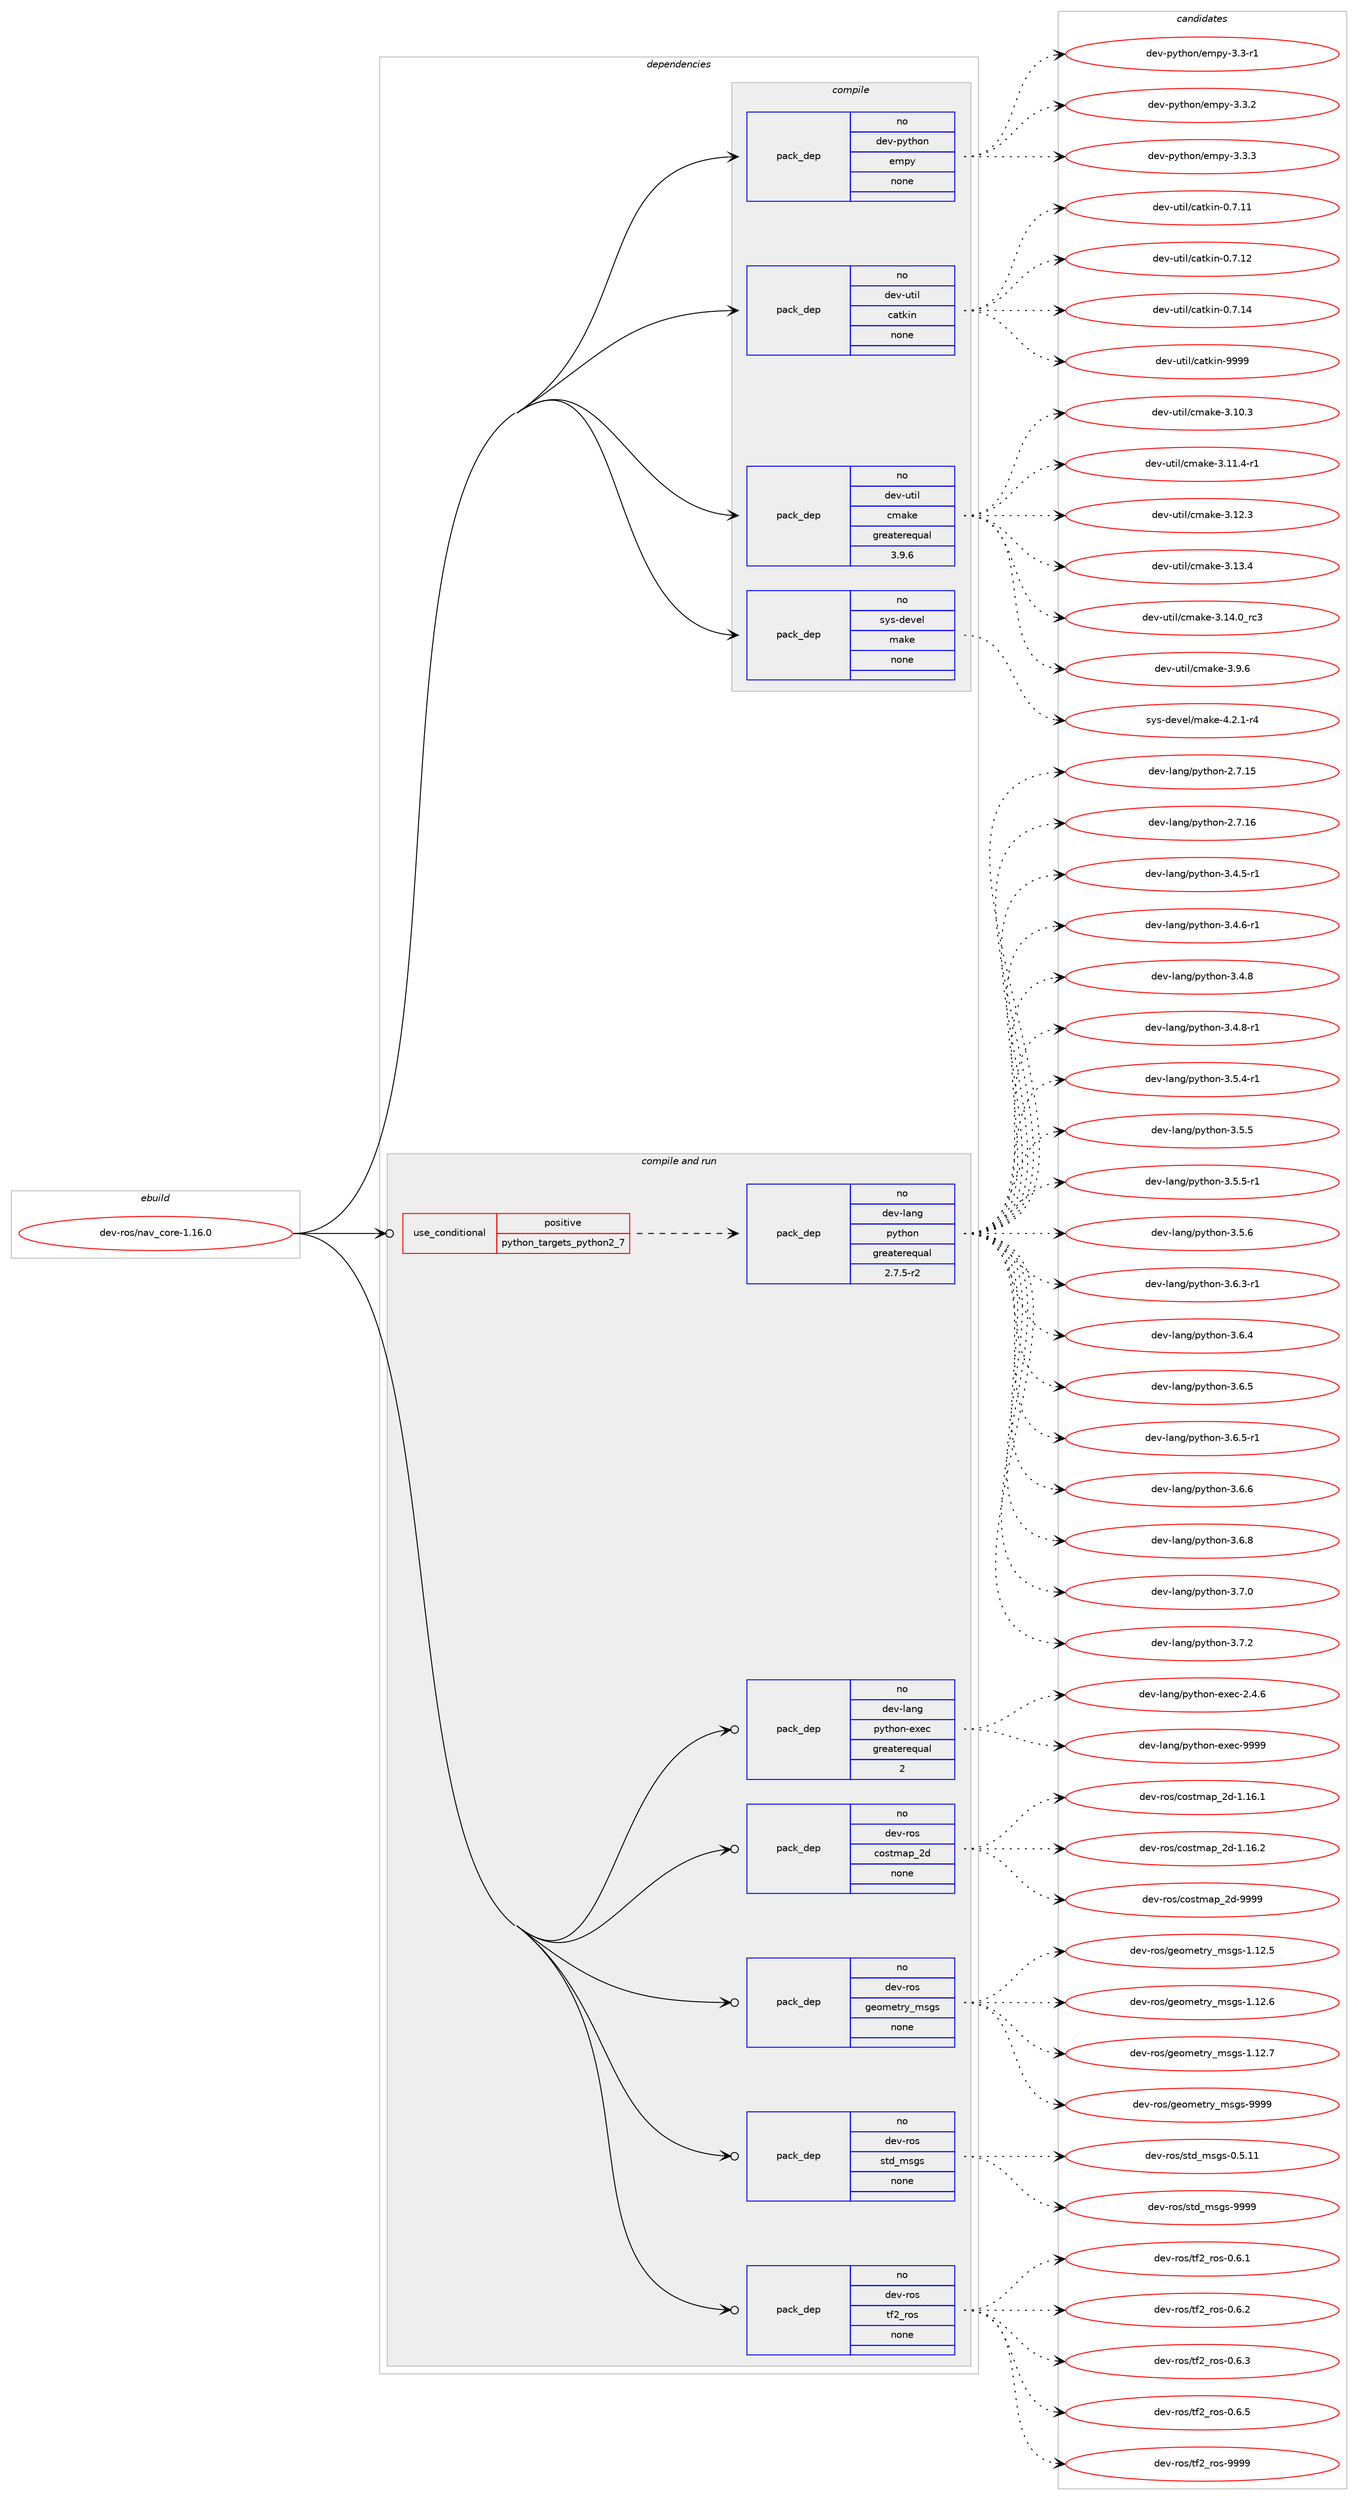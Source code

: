 digraph prolog {

# *************
# Graph options
# *************

newrank=true;
concentrate=true;
compound=true;
graph [rankdir=LR,fontname=Helvetica,fontsize=10,ranksep=1.5];#, ranksep=2.5, nodesep=0.2];
edge  [arrowhead=vee];
node  [fontname=Helvetica,fontsize=10];

# **********
# The ebuild
# **********

subgraph cluster_leftcol {
color=gray;
rank=same;
label=<<i>ebuild</i>>;
id [label="dev-ros/nav_core-1.16.0", color=red, width=4, href="../dev-ros/nav_core-1.16.0.svg"];
}

# ****************
# The dependencies
# ****************

subgraph cluster_midcol {
color=gray;
label=<<i>dependencies</i>>;
subgraph cluster_compile {
fillcolor="#eeeeee";
style=filled;
label=<<i>compile</i>>;
subgraph pack1047767 {
dependency1460254 [label=<<TABLE BORDER="0" CELLBORDER="1" CELLSPACING="0" CELLPADDING="4" WIDTH="220"><TR><TD ROWSPAN="6" CELLPADDING="30">pack_dep</TD></TR><TR><TD WIDTH="110">no</TD></TR><TR><TD>dev-python</TD></TR><TR><TD>empy</TD></TR><TR><TD>none</TD></TR><TR><TD></TD></TR></TABLE>>, shape=none, color=blue];
}
id:e -> dependency1460254:w [weight=20,style="solid",arrowhead="vee"];
subgraph pack1047768 {
dependency1460255 [label=<<TABLE BORDER="0" CELLBORDER="1" CELLSPACING="0" CELLPADDING="4" WIDTH="220"><TR><TD ROWSPAN="6" CELLPADDING="30">pack_dep</TD></TR><TR><TD WIDTH="110">no</TD></TR><TR><TD>dev-util</TD></TR><TR><TD>catkin</TD></TR><TR><TD>none</TD></TR><TR><TD></TD></TR></TABLE>>, shape=none, color=blue];
}
id:e -> dependency1460255:w [weight=20,style="solid",arrowhead="vee"];
subgraph pack1047769 {
dependency1460256 [label=<<TABLE BORDER="0" CELLBORDER="1" CELLSPACING="0" CELLPADDING="4" WIDTH="220"><TR><TD ROWSPAN="6" CELLPADDING="30">pack_dep</TD></TR><TR><TD WIDTH="110">no</TD></TR><TR><TD>dev-util</TD></TR><TR><TD>cmake</TD></TR><TR><TD>greaterequal</TD></TR><TR><TD>3.9.6</TD></TR></TABLE>>, shape=none, color=blue];
}
id:e -> dependency1460256:w [weight=20,style="solid",arrowhead="vee"];
subgraph pack1047770 {
dependency1460257 [label=<<TABLE BORDER="0" CELLBORDER="1" CELLSPACING="0" CELLPADDING="4" WIDTH="220"><TR><TD ROWSPAN="6" CELLPADDING="30">pack_dep</TD></TR><TR><TD WIDTH="110">no</TD></TR><TR><TD>sys-devel</TD></TR><TR><TD>make</TD></TR><TR><TD>none</TD></TR><TR><TD></TD></TR></TABLE>>, shape=none, color=blue];
}
id:e -> dependency1460257:w [weight=20,style="solid",arrowhead="vee"];
}
subgraph cluster_compileandrun {
fillcolor="#eeeeee";
style=filled;
label=<<i>compile and run</i>>;
subgraph cond389097 {
dependency1460258 [label=<<TABLE BORDER="0" CELLBORDER="1" CELLSPACING="0" CELLPADDING="4"><TR><TD ROWSPAN="3" CELLPADDING="10">use_conditional</TD></TR><TR><TD>positive</TD></TR><TR><TD>python_targets_python2_7</TD></TR></TABLE>>, shape=none, color=red];
subgraph pack1047771 {
dependency1460259 [label=<<TABLE BORDER="0" CELLBORDER="1" CELLSPACING="0" CELLPADDING="4" WIDTH="220"><TR><TD ROWSPAN="6" CELLPADDING="30">pack_dep</TD></TR><TR><TD WIDTH="110">no</TD></TR><TR><TD>dev-lang</TD></TR><TR><TD>python</TD></TR><TR><TD>greaterequal</TD></TR><TR><TD>2.7.5-r2</TD></TR></TABLE>>, shape=none, color=blue];
}
dependency1460258:e -> dependency1460259:w [weight=20,style="dashed",arrowhead="vee"];
}
id:e -> dependency1460258:w [weight=20,style="solid",arrowhead="odotvee"];
subgraph pack1047772 {
dependency1460260 [label=<<TABLE BORDER="0" CELLBORDER="1" CELLSPACING="0" CELLPADDING="4" WIDTH="220"><TR><TD ROWSPAN="6" CELLPADDING="30">pack_dep</TD></TR><TR><TD WIDTH="110">no</TD></TR><TR><TD>dev-lang</TD></TR><TR><TD>python-exec</TD></TR><TR><TD>greaterequal</TD></TR><TR><TD>2</TD></TR></TABLE>>, shape=none, color=blue];
}
id:e -> dependency1460260:w [weight=20,style="solid",arrowhead="odotvee"];
subgraph pack1047773 {
dependency1460261 [label=<<TABLE BORDER="0" CELLBORDER="1" CELLSPACING="0" CELLPADDING="4" WIDTH="220"><TR><TD ROWSPAN="6" CELLPADDING="30">pack_dep</TD></TR><TR><TD WIDTH="110">no</TD></TR><TR><TD>dev-ros</TD></TR><TR><TD>costmap_2d</TD></TR><TR><TD>none</TD></TR><TR><TD></TD></TR></TABLE>>, shape=none, color=blue];
}
id:e -> dependency1460261:w [weight=20,style="solid",arrowhead="odotvee"];
subgraph pack1047774 {
dependency1460262 [label=<<TABLE BORDER="0" CELLBORDER="1" CELLSPACING="0" CELLPADDING="4" WIDTH="220"><TR><TD ROWSPAN="6" CELLPADDING="30">pack_dep</TD></TR><TR><TD WIDTH="110">no</TD></TR><TR><TD>dev-ros</TD></TR><TR><TD>geometry_msgs</TD></TR><TR><TD>none</TD></TR><TR><TD></TD></TR></TABLE>>, shape=none, color=blue];
}
id:e -> dependency1460262:w [weight=20,style="solid",arrowhead="odotvee"];
subgraph pack1047775 {
dependency1460263 [label=<<TABLE BORDER="0" CELLBORDER="1" CELLSPACING="0" CELLPADDING="4" WIDTH="220"><TR><TD ROWSPAN="6" CELLPADDING="30">pack_dep</TD></TR><TR><TD WIDTH="110">no</TD></TR><TR><TD>dev-ros</TD></TR><TR><TD>std_msgs</TD></TR><TR><TD>none</TD></TR><TR><TD></TD></TR></TABLE>>, shape=none, color=blue];
}
id:e -> dependency1460263:w [weight=20,style="solid",arrowhead="odotvee"];
subgraph pack1047776 {
dependency1460264 [label=<<TABLE BORDER="0" CELLBORDER="1" CELLSPACING="0" CELLPADDING="4" WIDTH="220"><TR><TD ROWSPAN="6" CELLPADDING="30">pack_dep</TD></TR><TR><TD WIDTH="110">no</TD></TR><TR><TD>dev-ros</TD></TR><TR><TD>tf2_ros</TD></TR><TR><TD>none</TD></TR><TR><TD></TD></TR></TABLE>>, shape=none, color=blue];
}
id:e -> dependency1460264:w [weight=20,style="solid",arrowhead="odotvee"];
}
subgraph cluster_run {
fillcolor="#eeeeee";
style=filled;
label=<<i>run</i>>;
}
}

# **************
# The candidates
# **************

subgraph cluster_choices {
rank=same;
color=gray;
label=<<i>candidates</i>>;

subgraph choice1047767 {
color=black;
nodesep=1;
choice1001011184511212111610411111047101109112121455146514511449 [label="dev-python/empy-3.3-r1", color=red, width=4,href="../dev-python/empy-3.3-r1.svg"];
choice1001011184511212111610411111047101109112121455146514650 [label="dev-python/empy-3.3.2", color=red, width=4,href="../dev-python/empy-3.3.2.svg"];
choice1001011184511212111610411111047101109112121455146514651 [label="dev-python/empy-3.3.3", color=red, width=4,href="../dev-python/empy-3.3.3.svg"];
dependency1460254:e -> choice1001011184511212111610411111047101109112121455146514511449:w [style=dotted,weight="100"];
dependency1460254:e -> choice1001011184511212111610411111047101109112121455146514650:w [style=dotted,weight="100"];
dependency1460254:e -> choice1001011184511212111610411111047101109112121455146514651:w [style=dotted,weight="100"];
}
subgraph choice1047768 {
color=black;
nodesep=1;
choice1001011184511711610510847999711610710511045484655464949 [label="dev-util/catkin-0.7.11", color=red, width=4,href="../dev-util/catkin-0.7.11.svg"];
choice1001011184511711610510847999711610710511045484655464950 [label="dev-util/catkin-0.7.12", color=red, width=4,href="../dev-util/catkin-0.7.12.svg"];
choice1001011184511711610510847999711610710511045484655464952 [label="dev-util/catkin-0.7.14", color=red, width=4,href="../dev-util/catkin-0.7.14.svg"];
choice100101118451171161051084799971161071051104557575757 [label="dev-util/catkin-9999", color=red, width=4,href="../dev-util/catkin-9999.svg"];
dependency1460255:e -> choice1001011184511711610510847999711610710511045484655464949:w [style=dotted,weight="100"];
dependency1460255:e -> choice1001011184511711610510847999711610710511045484655464950:w [style=dotted,weight="100"];
dependency1460255:e -> choice1001011184511711610510847999711610710511045484655464952:w [style=dotted,weight="100"];
dependency1460255:e -> choice100101118451171161051084799971161071051104557575757:w [style=dotted,weight="100"];
}
subgraph choice1047769 {
color=black;
nodesep=1;
choice1001011184511711610510847991099710710145514649484651 [label="dev-util/cmake-3.10.3", color=red, width=4,href="../dev-util/cmake-3.10.3.svg"];
choice10010111845117116105108479910997107101455146494946524511449 [label="dev-util/cmake-3.11.4-r1", color=red, width=4,href="../dev-util/cmake-3.11.4-r1.svg"];
choice1001011184511711610510847991099710710145514649504651 [label="dev-util/cmake-3.12.3", color=red, width=4,href="../dev-util/cmake-3.12.3.svg"];
choice1001011184511711610510847991099710710145514649514652 [label="dev-util/cmake-3.13.4", color=red, width=4,href="../dev-util/cmake-3.13.4.svg"];
choice1001011184511711610510847991099710710145514649524648951149951 [label="dev-util/cmake-3.14.0_rc3", color=red, width=4,href="../dev-util/cmake-3.14.0_rc3.svg"];
choice10010111845117116105108479910997107101455146574654 [label="dev-util/cmake-3.9.6", color=red, width=4,href="../dev-util/cmake-3.9.6.svg"];
dependency1460256:e -> choice1001011184511711610510847991099710710145514649484651:w [style=dotted,weight="100"];
dependency1460256:e -> choice10010111845117116105108479910997107101455146494946524511449:w [style=dotted,weight="100"];
dependency1460256:e -> choice1001011184511711610510847991099710710145514649504651:w [style=dotted,weight="100"];
dependency1460256:e -> choice1001011184511711610510847991099710710145514649514652:w [style=dotted,weight="100"];
dependency1460256:e -> choice1001011184511711610510847991099710710145514649524648951149951:w [style=dotted,weight="100"];
dependency1460256:e -> choice10010111845117116105108479910997107101455146574654:w [style=dotted,weight="100"];
}
subgraph choice1047770 {
color=black;
nodesep=1;
choice1151211154510010111810110847109971071014552465046494511452 [label="sys-devel/make-4.2.1-r4", color=red, width=4,href="../sys-devel/make-4.2.1-r4.svg"];
dependency1460257:e -> choice1151211154510010111810110847109971071014552465046494511452:w [style=dotted,weight="100"];
}
subgraph choice1047771 {
color=black;
nodesep=1;
choice10010111845108971101034711212111610411111045504655464953 [label="dev-lang/python-2.7.15", color=red, width=4,href="../dev-lang/python-2.7.15.svg"];
choice10010111845108971101034711212111610411111045504655464954 [label="dev-lang/python-2.7.16", color=red, width=4,href="../dev-lang/python-2.7.16.svg"];
choice1001011184510897110103471121211161041111104551465246534511449 [label="dev-lang/python-3.4.5-r1", color=red, width=4,href="../dev-lang/python-3.4.5-r1.svg"];
choice1001011184510897110103471121211161041111104551465246544511449 [label="dev-lang/python-3.4.6-r1", color=red, width=4,href="../dev-lang/python-3.4.6-r1.svg"];
choice100101118451089711010347112121116104111110455146524656 [label="dev-lang/python-3.4.8", color=red, width=4,href="../dev-lang/python-3.4.8.svg"];
choice1001011184510897110103471121211161041111104551465246564511449 [label="dev-lang/python-3.4.8-r1", color=red, width=4,href="../dev-lang/python-3.4.8-r1.svg"];
choice1001011184510897110103471121211161041111104551465346524511449 [label="dev-lang/python-3.5.4-r1", color=red, width=4,href="../dev-lang/python-3.5.4-r1.svg"];
choice100101118451089711010347112121116104111110455146534653 [label="dev-lang/python-3.5.5", color=red, width=4,href="../dev-lang/python-3.5.5.svg"];
choice1001011184510897110103471121211161041111104551465346534511449 [label="dev-lang/python-3.5.5-r1", color=red, width=4,href="../dev-lang/python-3.5.5-r1.svg"];
choice100101118451089711010347112121116104111110455146534654 [label="dev-lang/python-3.5.6", color=red, width=4,href="../dev-lang/python-3.5.6.svg"];
choice1001011184510897110103471121211161041111104551465446514511449 [label="dev-lang/python-3.6.3-r1", color=red, width=4,href="../dev-lang/python-3.6.3-r1.svg"];
choice100101118451089711010347112121116104111110455146544652 [label="dev-lang/python-3.6.4", color=red, width=4,href="../dev-lang/python-3.6.4.svg"];
choice100101118451089711010347112121116104111110455146544653 [label="dev-lang/python-3.6.5", color=red, width=4,href="../dev-lang/python-3.6.5.svg"];
choice1001011184510897110103471121211161041111104551465446534511449 [label="dev-lang/python-3.6.5-r1", color=red, width=4,href="../dev-lang/python-3.6.5-r1.svg"];
choice100101118451089711010347112121116104111110455146544654 [label="dev-lang/python-3.6.6", color=red, width=4,href="../dev-lang/python-3.6.6.svg"];
choice100101118451089711010347112121116104111110455146544656 [label="dev-lang/python-3.6.8", color=red, width=4,href="../dev-lang/python-3.6.8.svg"];
choice100101118451089711010347112121116104111110455146554648 [label="dev-lang/python-3.7.0", color=red, width=4,href="../dev-lang/python-3.7.0.svg"];
choice100101118451089711010347112121116104111110455146554650 [label="dev-lang/python-3.7.2", color=red, width=4,href="../dev-lang/python-3.7.2.svg"];
dependency1460259:e -> choice10010111845108971101034711212111610411111045504655464953:w [style=dotted,weight="100"];
dependency1460259:e -> choice10010111845108971101034711212111610411111045504655464954:w [style=dotted,weight="100"];
dependency1460259:e -> choice1001011184510897110103471121211161041111104551465246534511449:w [style=dotted,weight="100"];
dependency1460259:e -> choice1001011184510897110103471121211161041111104551465246544511449:w [style=dotted,weight="100"];
dependency1460259:e -> choice100101118451089711010347112121116104111110455146524656:w [style=dotted,weight="100"];
dependency1460259:e -> choice1001011184510897110103471121211161041111104551465246564511449:w [style=dotted,weight="100"];
dependency1460259:e -> choice1001011184510897110103471121211161041111104551465346524511449:w [style=dotted,weight="100"];
dependency1460259:e -> choice100101118451089711010347112121116104111110455146534653:w [style=dotted,weight="100"];
dependency1460259:e -> choice1001011184510897110103471121211161041111104551465346534511449:w [style=dotted,weight="100"];
dependency1460259:e -> choice100101118451089711010347112121116104111110455146534654:w [style=dotted,weight="100"];
dependency1460259:e -> choice1001011184510897110103471121211161041111104551465446514511449:w [style=dotted,weight="100"];
dependency1460259:e -> choice100101118451089711010347112121116104111110455146544652:w [style=dotted,weight="100"];
dependency1460259:e -> choice100101118451089711010347112121116104111110455146544653:w [style=dotted,weight="100"];
dependency1460259:e -> choice1001011184510897110103471121211161041111104551465446534511449:w [style=dotted,weight="100"];
dependency1460259:e -> choice100101118451089711010347112121116104111110455146544654:w [style=dotted,weight="100"];
dependency1460259:e -> choice100101118451089711010347112121116104111110455146544656:w [style=dotted,weight="100"];
dependency1460259:e -> choice100101118451089711010347112121116104111110455146554648:w [style=dotted,weight="100"];
dependency1460259:e -> choice100101118451089711010347112121116104111110455146554650:w [style=dotted,weight="100"];
}
subgraph choice1047772 {
color=black;
nodesep=1;
choice1001011184510897110103471121211161041111104510112010199455046524654 [label="dev-lang/python-exec-2.4.6", color=red, width=4,href="../dev-lang/python-exec-2.4.6.svg"];
choice10010111845108971101034711212111610411111045101120101994557575757 [label="dev-lang/python-exec-9999", color=red, width=4,href="../dev-lang/python-exec-9999.svg"];
dependency1460260:e -> choice1001011184510897110103471121211161041111104510112010199455046524654:w [style=dotted,weight="100"];
dependency1460260:e -> choice10010111845108971101034711212111610411111045101120101994557575757:w [style=dotted,weight="100"];
}
subgraph choice1047773 {
color=black;
nodesep=1;
choice10010111845114111115479911111511610997112955010045494649544649 [label="dev-ros/costmap_2d-1.16.1", color=red, width=4,href="../dev-ros/costmap_2d-1.16.1.svg"];
choice10010111845114111115479911111511610997112955010045494649544650 [label="dev-ros/costmap_2d-1.16.2", color=red, width=4,href="../dev-ros/costmap_2d-1.16.2.svg"];
choice1001011184511411111547991111151161099711295501004557575757 [label="dev-ros/costmap_2d-9999", color=red, width=4,href="../dev-ros/costmap_2d-9999.svg"];
dependency1460261:e -> choice10010111845114111115479911111511610997112955010045494649544649:w [style=dotted,weight="100"];
dependency1460261:e -> choice10010111845114111115479911111511610997112955010045494649544650:w [style=dotted,weight="100"];
dependency1460261:e -> choice1001011184511411111547991111151161099711295501004557575757:w [style=dotted,weight="100"];
}
subgraph choice1047774 {
color=black;
nodesep=1;
choice10010111845114111115471031011111091011161141219510911510311545494649504653 [label="dev-ros/geometry_msgs-1.12.5", color=red, width=4,href="../dev-ros/geometry_msgs-1.12.5.svg"];
choice10010111845114111115471031011111091011161141219510911510311545494649504654 [label="dev-ros/geometry_msgs-1.12.6", color=red, width=4,href="../dev-ros/geometry_msgs-1.12.6.svg"];
choice10010111845114111115471031011111091011161141219510911510311545494649504655 [label="dev-ros/geometry_msgs-1.12.7", color=red, width=4,href="../dev-ros/geometry_msgs-1.12.7.svg"];
choice1001011184511411111547103101111109101116114121951091151031154557575757 [label="dev-ros/geometry_msgs-9999", color=red, width=4,href="../dev-ros/geometry_msgs-9999.svg"];
dependency1460262:e -> choice10010111845114111115471031011111091011161141219510911510311545494649504653:w [style=dotted,weight="100"];
dependency1460262:e -> choice10010111845114111115471031011111091011161141219510911510311545494649504654:w [style=dotted,weight="100"];
dependency1460262:e -> choice10010111845114111115471031011111091011161141219510911510311545494649504655:w [style=dotted,weight="100"];
dependency1460262:e -> choice1001011184511411111547103101111109101116114121951091151031154557575757:w [style=dotted,weight="100"];
}
subgraph choice1047775 {
color=black;
nodesep=1;
choice10010111845114111115471151161009510911510311545484653464949 [label="dev-ros/std_msgs-0.5.11", color=red, width=4,href="../dev-ros/std_msgs-0.5.11.svg"];
choice1001011184511411111547115116100951091151031154557575757 [label="dev-ros/std_msgs-9999", color=red, width=4,href="../dev-ros/std_msgs-9999.svg"];
dependency1460263:e -> choice10010111845114111115471151161009510911510311545484653464949:w [style=dotted,weight="100"];
dependency1460263:e -> choice1001011184511411111547115116100951091151031154557575757:w [style=dotted,weight="100"];
}
subgraph choice1047776 {
color=black;
nodesep=1;
choice10010111845114111115471161025095114111115454846544649 [label="dev-ros/tf2_ros-0.6.1", color=red, width=4,href="../dev-ros/tf2_ros-0.6.1.svg"];
choice10010111845114111115471161025095114111115454846544650 [label="dev-ros/tf2_ros-0.6.2", color=red, width=4,href="../dev-ros/tf2_ros-0.6.2.svg"];
choice10010111845114111115471161025095114111115454846544651 [label="dev-ros/tf2_ros-0.6.3", color=red, width=4,href="../dev-ros/tf2_ros-0.6.3.svg"];
choice10010111845114111115471161025095114111115454846544653 [label="dev-ros/tf2_ros-0.6.5", color=red, width=4,href="../dev-ros/tf2_ros-0.6.5.svg"];
choice100101118451141111154711610250951141111154557575757 [label="dev-ros/tf2_ros-9999", color=red, width=4,href="../dev-ros/tf2_ros-9999.svg"];
dependency1460264:e -> choice10010111845114111115471161025095114111115454846544649:w [style=dotted,weight="100"];
dependency1460264:e -> choice10010111845114111115471161025095114111115454846544650:w [style=dotted,weight="100"];
dependency1460264:e -> choice10010111845114111115471161025095114111115454846544651:w [style=dotted,weight="100"];
dependency1460264:e -> choice10010111845114111115471161025095114111115454846544653:w [style=dotted,weight="100"];
dependency1460264:e -> choice100101118451141111154711610250951141111154557575757:w [style=dotted,weight="100"];
}
}

}
